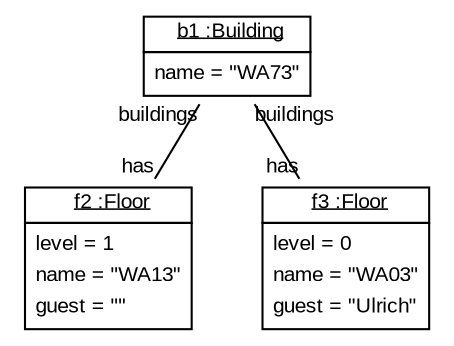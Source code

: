 graph ObjectDiagram {
   node [shape = none, fontsize = 10, fontname = "Arial"];
   edge [fontsize = 10, fontname = "Arial"];
   compound=true;

b1 [label=<<table border='0' cellborder='1' cellspacing='0'> <tr> <td href="../examples/de/kassel/roombook/Building.java"> <u>b1 :Building</u></td></tr><tr><td><table border='0' cellborder='0' cellspacing='0'><tr><td align='left'>name = "WA73"</td></tr></table></td></tr></table>>];
f2 [label=<<table border='0' cellborder='1' cellspacing='0'> <tr> <td href="../examples/de/kassel/roombook/Floor.java"> <u>f2 :Floor</u></td></tr><tr><td><table border='0' cellborder='0' cellspacing='0'><tr><td align='left'>level = 1</td></tr><tr><td align='left'>name = "WA13"</td></tr><tr><td align='left'>guest = ""</td></tr></table></td></tr></table>>];
f3 [label=<<table border='0' cellborder='1' cellspacing='0'> <tr> <td href="../examples/de/kassel/roombook/Floor.java"> <u>f3 :Floor</u></td></tr><tr><td><table border='0' cellborder='0' cellspacing='0'><tr><td align='left'>level = 0</td></tr><tr><td align='left'>name = "WA03"</td></tr><tr><td align='left'>guest = "Ulrich"</td></tr></table></td></tr></table>>];

b1 -- f2 [headlabel = "has" taillabel = "buildings"];
b1 -- f3 [headlabel = "has" taillabel = "buildings"];
}
